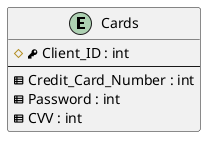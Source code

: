 @startuml
entity "Cards" as payment
{
  #<&key> Client_ID : int
  --
  <&spreadsheet> Credit_Card_Number : int
  <&spreadsheet> Password : int
  <&spreadsheet> CVV : int
}
@enduml